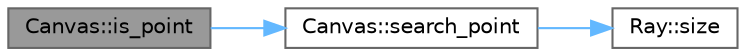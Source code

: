 digraph "Canvas::is_point"
{
 // LATEX_PDF_SIZE
  bgcolor="transparent";
  edge [fontname=Helvetica,fontsize=10,labelfontname=Helvetica,labelfontsize=10];
  node [fontname=Helvetica,fontsize=10,shape=box,height=0.2,width=0.4];
  rankdir="LR";
  Node1 [label="Canvas::is_point",height=0.2,width=0.4,color="gray40", fillcolor="grey60", style="filled", fontcolor="black",tooltip=" "];
  Node1 -> Node2 [color="steelblue1",style="solid"];
  Node2 [label="Canvas::search_point",height=0.2,width=0.4,color="grey40", fillcolor="white", style="filled",URL="$class_canvas.html#a2b8130bac44abbc2b9014a6421c45028",tooltip="insert without repetition"];
  Node2 -> Node3 [color="steelblue1",style="solid"];
  Node3 [label="Ray::size",height=0.2,width=0.4,color="grey40", fillcolor="white", style="filled",URL="$class_ray.html#a5433e5f6205bb963ddb43519022553b4",tooltip=" "];
}
